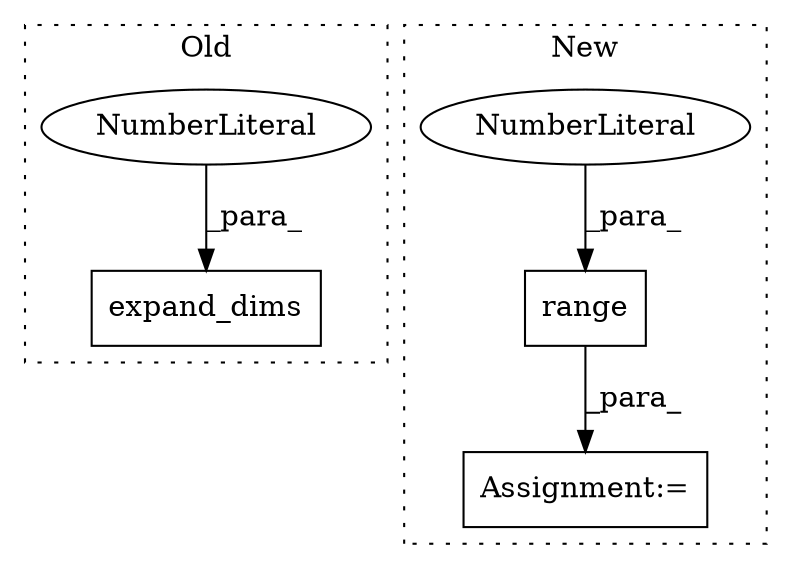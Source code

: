 digraph G {
subgraph cluster0 {
1 [label="expand_dims" a="32" s="3497,3560" l="12,1" shape="box"];
4 [label="NumberLiteral" a="34" s="3559" l="1" shape="ellipse"];
label = "Old";
style="dotted";
}
subgraph cluster1 {
2 [label="range" a="32" s="4477,4500" l="6,1" shape="box"];
3 [label="Assignment:=" a="7" s="4441" l="2" shape="box"];
5 [label="NumberLiteral" a="34" s="4483" l="1" shape="ellipse"];
label = "New";
style="dotted";
}
2 -> 3 [label="_para_"];
4 -> 1 [label="_para_"];
5 -> 2 [label="_para_"];
}